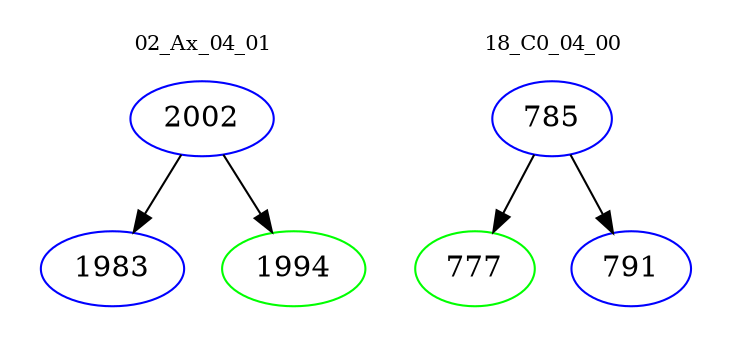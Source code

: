 digraph{
subgraph cluster_0 {
color = white
label = "02_Ax_04_01";
fontsize=10;
T0_2002 [label="2002", color="blue"]
T0_2002 -> T0_1983 [color="black"]
T0_1983 [label="1983", color="blue"]
T0_2002 -> T0_1994 [color="black"]
T0_1994 [label="1994", color="green"]
}
subgraph cluster_1 {
color = white
label = "18_C0_04_00";
fontsize=10;
T1_785 [label="785", color="blue"]
T1_785 -> T1_777 [color="black"]
T1_777 [label="777", color="green"]
T1_785 -> T1_791 [color="black"]
T1_791 [label="791", color="blue"]
}
}
